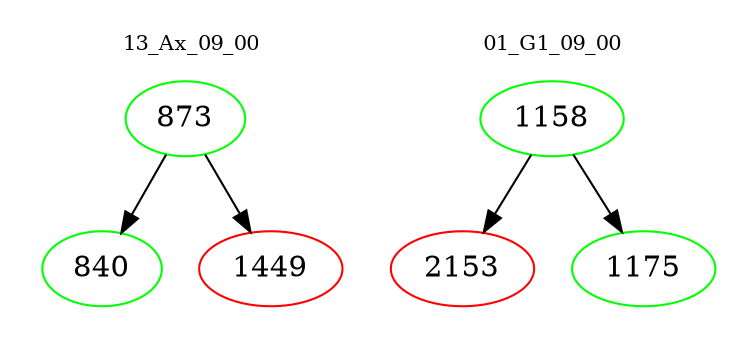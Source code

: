 digraph{
subgraph cluster_0 {
color = white
label = "13_Ax_09_00";
fontsize=10;
T0_873 [label="873", color="green"]
T0_873 -> T0_840 [color="black"]
T0_840 [label="840", color="green"]
T0_873 -> T0_1449 [color="black"]
T0_1449 [label="1449", color="red"]
}
subgraph cluster_1 {
color = white
label = "01_G1_09_00";
fontsize=10;
T1_1158 [label="1158", color="green"]
T1_1158 -> T1_2153 [color="black"]
T1_2153 [label="2153", color="red"]
T1_1158 -> T1_1175 [color="black"]
T1_1175 [label="1175", color="green"]
}
}
